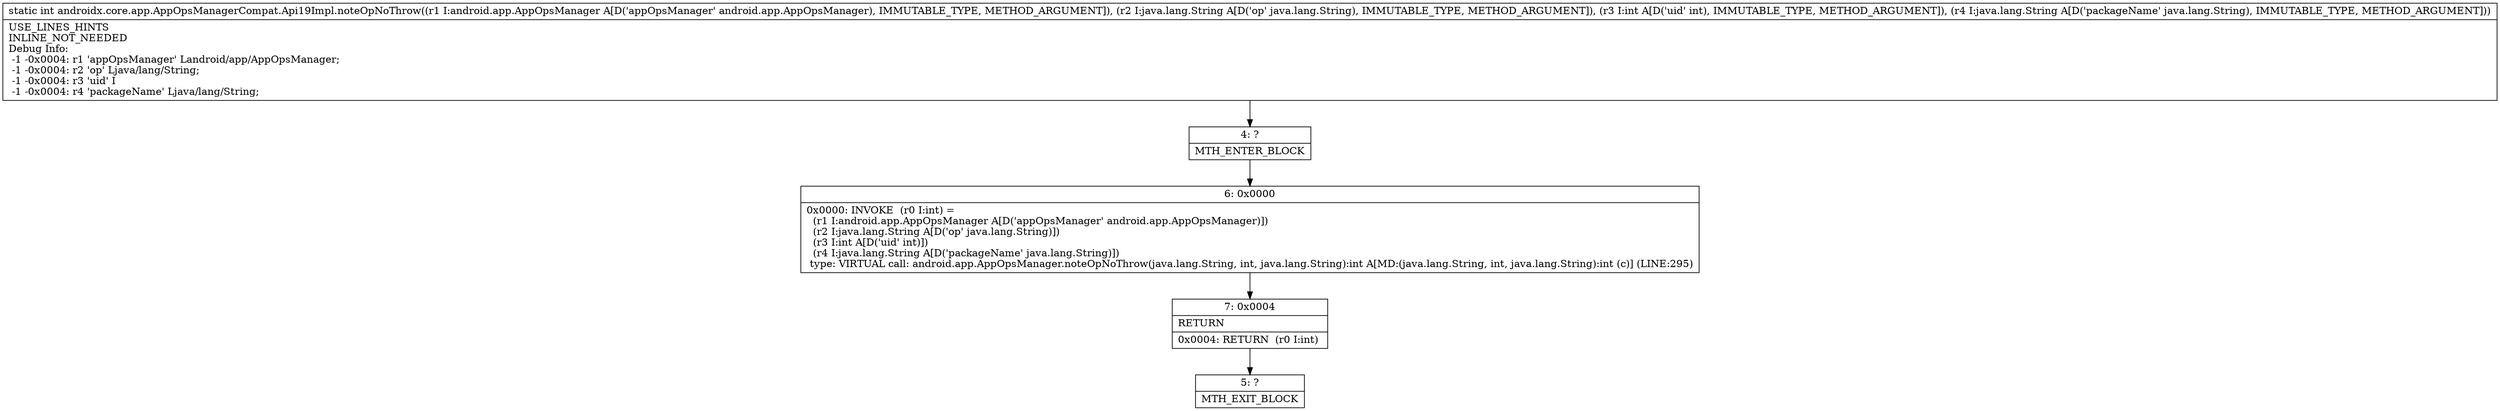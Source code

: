 digraph "CFG forandroidx.core.app.AppOpsManagerCompat.Api19Impl.noteOpNoThrow(Landroid\/app\/AppOpsManager;Ljava\/lang\/String;ILjava\/lang\/String;)I" {
Node_4 [shape=record,label="{4\:\ ?|MTH_ENTER_BLOCK\l}"];
Node_6 [shape=record,label="{6\:\ 0x0000|0x0000: INVOKE  (r0 I:int) = \l  (r1 I:android.app.AppOpsManager A[D('appOpsManager' android.app.AppOpsManager)])\l  (r2 I:java.lang.String A[D('op' java.lang.String)])\l  (r3 I:int A[D('uid' int)])\l  (r4 I:java.lang.String A[D('packageName' java.lang.String)])\l type: VIRTUAL call: android.app.AppOpsManager.noteOpNoThrow(java.lang.String, int, java.lang.String):int A[MD:(java.lang.String, int, java.lang.String):int (c)] (LINE:295)\l}"];
Node_7 [shape=record,label="{7\:\ 0x0004|RETURN\l|0x0004: RETURN  (r0 I:int) \l}"];
Node_5 [shape=record,label="{5\:\ ?|MTH_EXIT_BLOCK\l}"];
MethodNode[shape=record,label="{static int androidx.core.app.AppOpsManagerCompat.Api19Impl.noteOpNoThrow((r1 I:android.app.AppOpsManager A[D('appOpsManager' android.app.AppOpsManager), IMMUTABLE_TYPE, METHOD_ARGUMENT]), (r2 I:java.lang.String A[D('op' java.lang.String), IMMUTABLE_TYPE, METHOD_ARGUMENT]), (r3 I:int A[D('uid' int), IMMUTABLE_TYPE, METHOD_ARGUMENT]), (r4 I:java.lang.String A[D('packageName' java.lang.String), IMMUTABLE_TYPE, METHOD_ARGUMENT]))  | USE_LINES_HINTS\lINLINE_NOT_NEEDED\lDebug Info:\l  \-1 \-0x0004: r1 'appOpsManager' Landroid\/app\/AppOpsManager;\l  \-1 \-0x0004: r2 'op' Ljava\/lang\/String;\l  \-1 \-0x0004: r3 'uid' I\l  \-1 \-0x0004: r4 'packageName' Ljava\/lang\/String;\l}"];
MethodNode -> Node_4;Node_4 -> Node_6;
Node_6 -> Node_7;
Node_7 -> Node_5;
}

